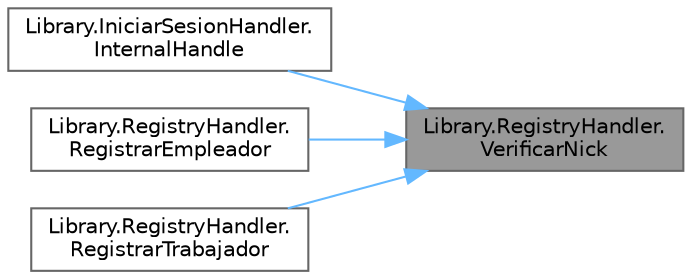 digraph "Library.RegistryHandler.VerificarNick"
{
 // INTERACTIVE_SVG=YES
 // LATEX_PDF_SIZE
  bgcolor="transparent";
  edge [fontname=Helvetica,fontsize=10,labelfontname=Helvetica,labelfontsize=10];
  node [fontname=Helvetica,fontsize=10,shape=box,height=0.2,width=0.4];
  rankdir="RL";
  Node1 [label="Library.RegistryHandler.\lVerificarNick",height=0.2,width=0.4,color="gray40", fillcolor="grey60", style="filled", fontcolor="black",tooltip="Método para verificar el nickname de un Usuario."];
  Node1 -> Node2 [dir="back",color="steelblue1",style="solid"];
  Node2 [label="Library.IniciarSesionHandler.\lInternalHandle",height=0.2,width=0.4,color="grey40", fillcolor="white", style="filled",URL="$classLibrary_1_1IniciarSesionHandler.html#a566f96ad9b1d3b6b2fa9d0640d7e924e",tooltip="Procesamiento de los mensajes."];
  Node1 -> Node3 [dir="back",color="steelblue1",style="solid"];
  Node3 [label="Library.RegistryHandler.\lRegistrarEmpleador",height=0.2,width=0.4,color="grey40", fillcolor="white", style="filled",URL="$classLibrary_1_1RegistryHandler.html#a9cea158f44e96feb3ee3b4cf8a2c166c",tooltip="Método para registrar un empleador."];
  Node1 -> Node4 [dir="back",color="steelblue1",style="solid"];
  Node4 [label="Library.RegistryHandler.\lRegistrarTrabajador",height=0.2,width=0.4,color="grey40", fillcolor="white", style="filled",URL="$classLibrary_1_1RegistryHandler.html#a0bf9704d7dc2ab9bf3cde59b66012d69",tooltip="Método para registrar un trabajador."];
}
